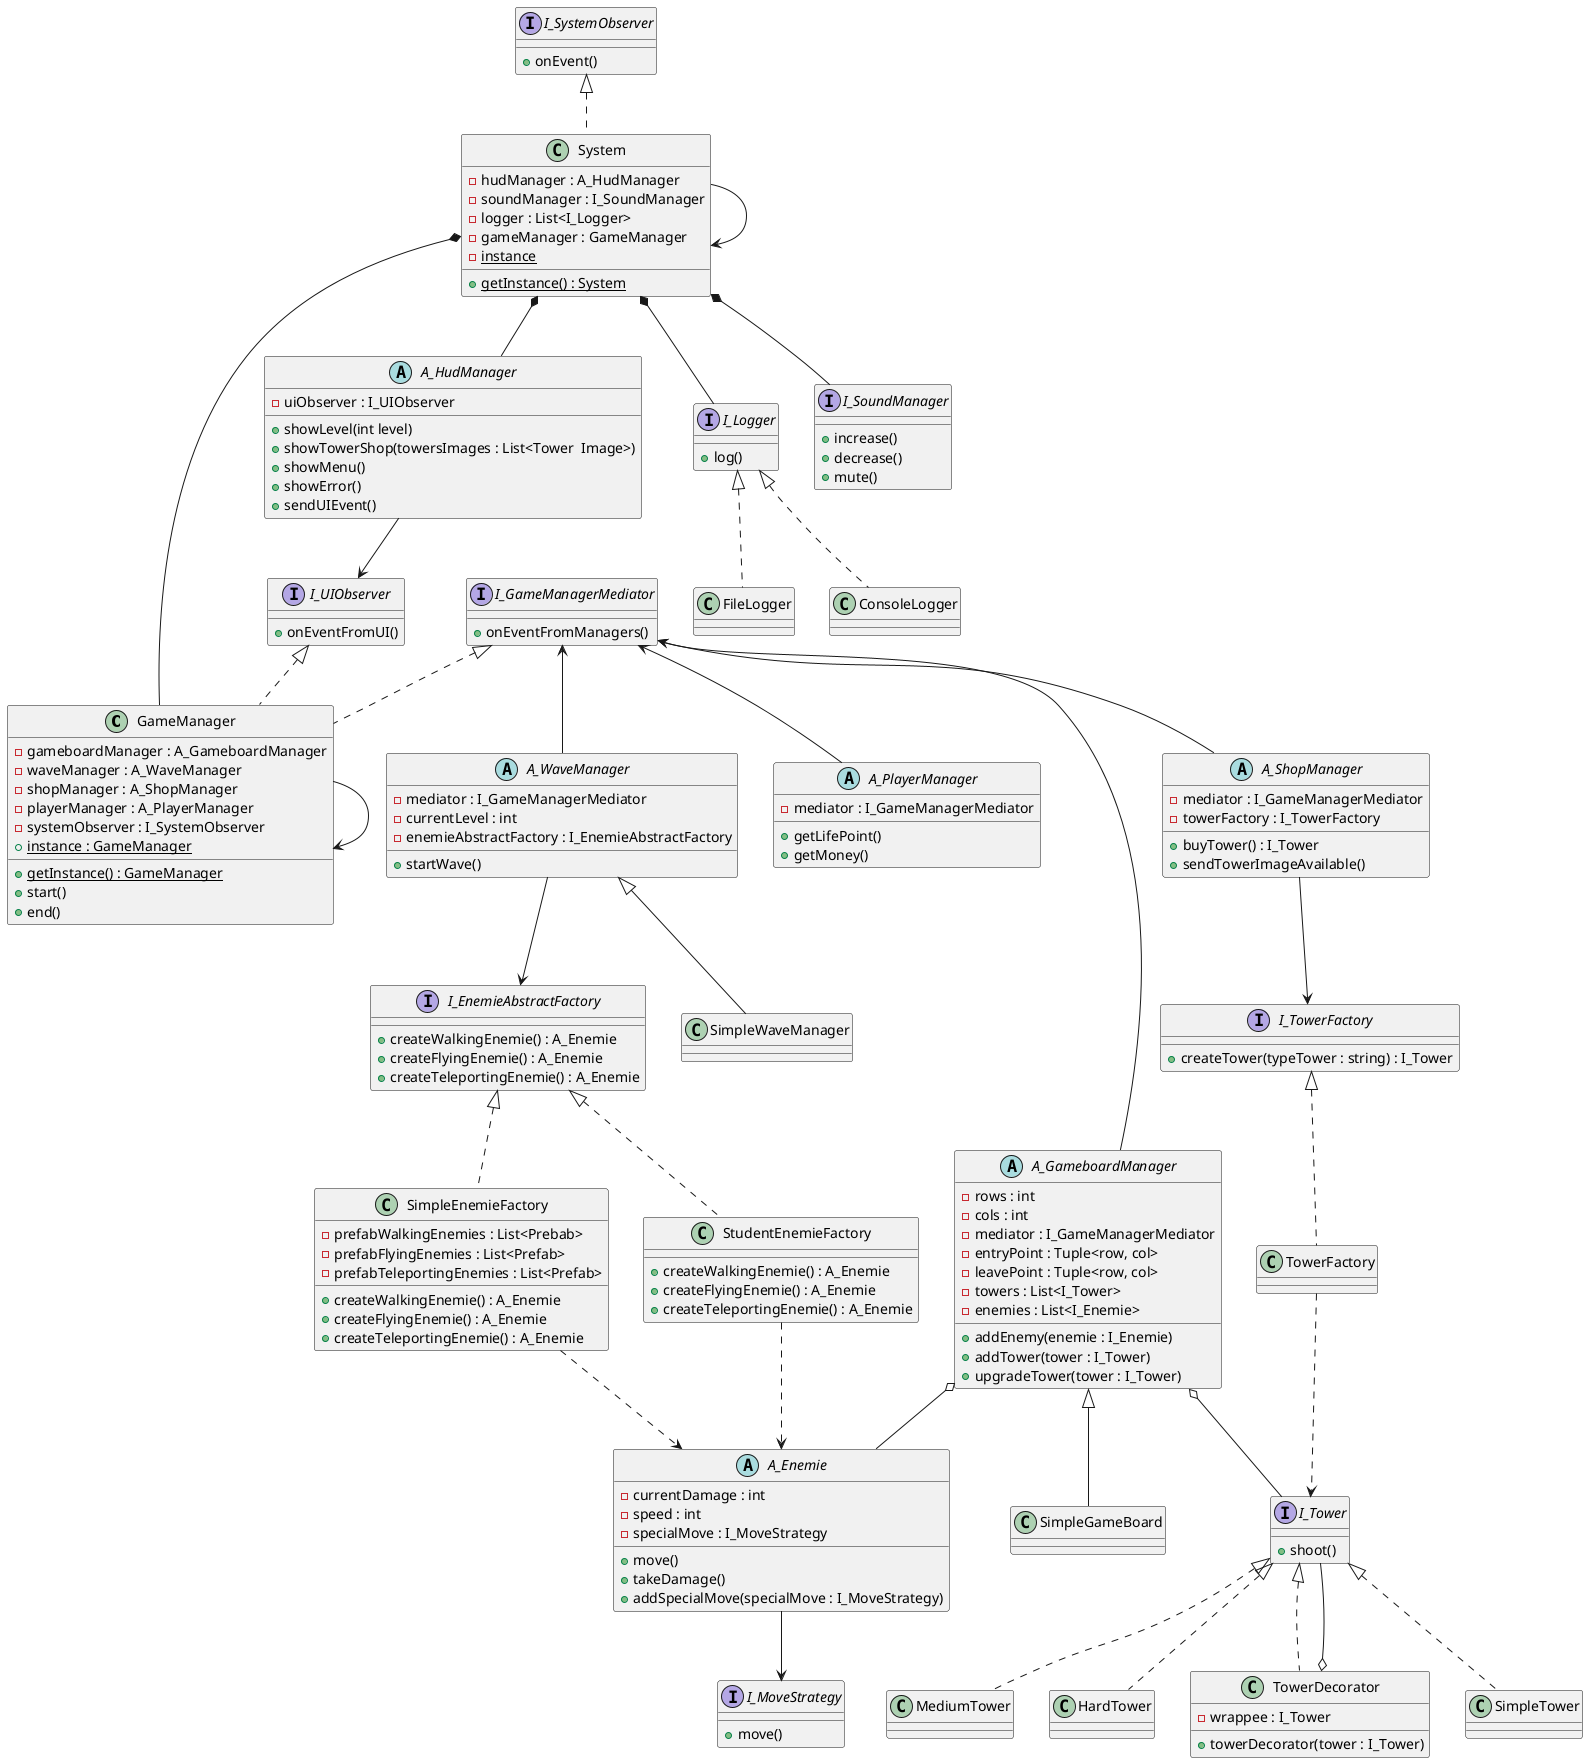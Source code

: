 @startuml "tower_defense_uml"

/' left to right direction '/
/' skinparam linetype ortho '/
/' skinparam linetype polyline '/

class GameManager implements I_UIObserver, I_GameManagerMediator {
    - gameboardManager : A_GameboardManager
    - waveManager : A_WaveManager
    - shopManager : A_ShopManager
    - playerManager : A_PlayerManager
    - systemObserver : I_SystemObserver
    + {static} instance : GameManager
    + {static} getInstance() : GameManager
    + start()
    + end()
}

GameManager --> GameManager

class System implements I_SystemObserver {
    - hudManager : A_HudManager
    - soundManager : I_SoundManager
    - logger : List<I_Logger>
    - gameManager : GameManager
    - {static} instance

    + {static} getInstance() : System
}

System --> System

interface I_Logger {
    + log()
}

class FileLogger implements I_Logger {
}

class ConsoleLogger implements I_Logger {
}

' note left of GameManager
'     Orchestre le cycle de vie du jeu en
'     coordonnant les différents gestionnaires
'     nécessaires au fonctionnement du TowerDefense.
' end note

abstract class A_GameboardManager  {
    - rows : int
    - cols : int
    - mediator : I_GameManagerMediator
    - entryPoint : Tuple<row, col>
    - leavePoint : Tuple<row, col>
    - towers : List<I_Tower>
    - enemies : List<I_Enemie>
    + addEnemy(enemie : I_Enemie)
    + addTower(tower : I_Tower)
    + upgradeTower(tower : I_Tower)
}

A_GameboardManager o-- I_Tower
TowerDecorator o-- I_Tower
/' A_GameboardManager *-- TowerDecorator '/
/' A_GameboardManager --> TowerDecorator '/

abstract class A_WaveManager  {
    - mediator : I_GameManagerMediator
    - currentLevel : int
    - enemieAbstractFactory : I_EnemieAbstractFactory
    + startWave()
}

interface I_EnemieAbstractFactory {
    + createWalkingEnemie() : A_Enemie
    + createFlyingEnemie() : A_Enemie
    + createTeleportingEnemie() : A_Enemie
}

A_WaveManager --> I_EnemieAbstractFactory
A_WaveManager <|-- SimpleWaveManager

class StudentEnemieFactory implements I_EnemieAbstractFactory {
    + createWalkingEnemie() : A_Enemie
    + createFlyingEnemie() : A_Enemie
    + createTeleportingEnemie() : A_Enemie
}

StudentEnemieFactory ..> A_Enemie

class SimpleEnemieFactory implements I_EnemieAbstractFactory {
    - prefabWalkingEnemies : List<Prebab>
    - prefabFlyingEnemies : List<Prefab>
    - prefabTeleportingEnemies : List<Prefab>
    + createWalkingEnemie() : A_Enemie
    + createFlyingEnemie() : A_Enemie
    + createTeleportingEnemie() : A_Enemie
}

SimpleEnemieFactory ..> A_Enemie

abstract class A_ShopManager {
    - mediator : I_GameManagerMediator
    - towerFactory : I_TowerFactory
    + buyTower() : I_Tower
    + sendTowerImageAvailable()
}

abstract class A_PlayerManager  {
    - mediator : I_GameManagerMediator
    + getLifePoint()
    + getMoney()
}

class TowerFactory implements I_TowerFactory {

}

A_ShopManager --> I_TowerFactory

abstract class A_HudManager {
    - uiObserver : I_UIObserver
    + showLevel(int level)
    + showTowerShop(towersImages : List<Tower  Image>)
    + showMenu()
    + showError()
    + sendUIEvent()
}

interface I_TowerFactory {
    + createTower(typeTower : string) : I_Tower
}

interface I_SoundManager {
    + increase()
    + decrease()
    + mute()
}

interface I_SystemObserver {
    + onEvent()
}

interface I_UIObserver {
    + onEventFromUI()
}

interface I_GameManagerMediator {
    + onEventFromManagers()
}

/' GameManager o-- A_GameboardManager
GameManager o-- A_WaveManager
GameManager o-- A_ShopManager
GameManager o-- A_PlayerManager
GameManager o-- I_SystemObserver '/

System *-- A_HudManager
System *-- I_SoundManager
System *-- I_Logger
System *-- GameManager

A_HudManager --> I_UIObserver

I_GameManagerMediator <-- A_GameboardManager
I_GameManagerMediator <-- A_PlayerManager
I_GameManagerMediator <-- A_WaveManager
I_GameManagerMediator <-- A_ShopManager

/' A_GameboardManager o-- I_Tower '/
A_GameboardManager o-- A_Enemie

TowerFactory ..> I_Tower

interface I_Tower {
    + shoot()
}

class SimpleTower implements I_Tower {
    
}

class MediumTower implements I_Tower {
    
}

class HardTower implements I_Tower {
    
}

class TowerDecorator implements I_Tower {
    - wrappee : I_Tower
    + towerDecorator(tower : I_Tower)
}

interface I_MoveStrategy {
    + move()
}

abstract class A_Enemie {
    - currentDamage : int
    - speed : int
    - specialMove : I_MoveStrategy
    + move()
    + takeDamage()
    + addSpecialMove(specialMove : I_MoveStrategy)
}

A_Enemie --> I_MoveStrategy

class SimpleGameBoard extends A_GameboardManager {

}

@enduml